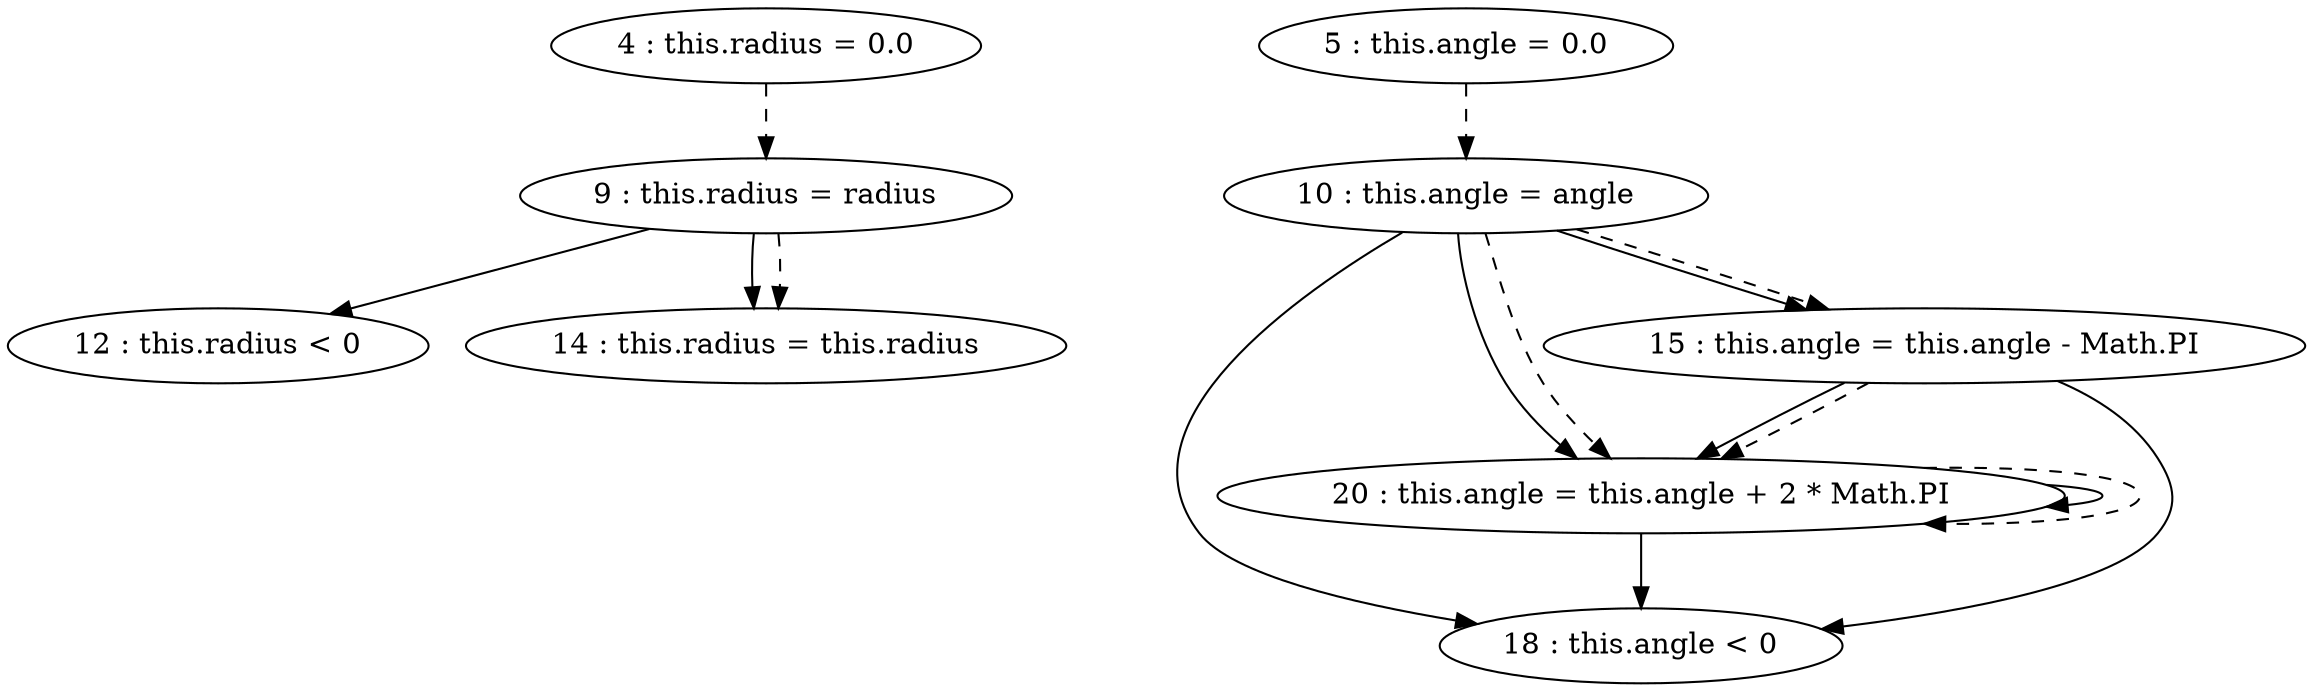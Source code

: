 digraph G {
"4 : this.radius = 0.0"
"4 : this.radius = 0.0" -> "9 : this.radius = radius" [style=dashed]
"5 : this.angle = 0.0"
"5 : this.angle = 0.0" -> "10 : this.angle = angle" [style=dashed]
"9 : this.radius = radius"
"9 : this.radius = radius" -> "12 : this.radius < 0"
"9 : this.radius = radius" -> "14 : this.radius = this.radius"
"9 : this.radius = radius" -> "14 : this.radius = this.radius" [style=dashed]
"10 : this.angle = angle"
"10 : this.angle = angle" -> "18 : this.angle < 0"
"10 : this.angle = angle" -> "20 : this.angle = this.angle + 2 * Math.PI"
"10 : this.angle = angle" -> "15 : this.angle = this.angle - Math.PI"
"10 : this.angle = angle" -> "20 : this.angle = this.angle + 2 * Math.PI" [style=dashed]
"10 : this.angle = angle" -> "15 : this.angle = this.angle - Math.PI" [style=dashed]
"12 : this.radius < 0"
"14 : this.radius = this.radius"
"15 : this.angle = this.angle - Math.PI"
"15 : this.angle = this.angle - Math.PI" -> "18 : this.angle < 0"
"15 : this.angle = this.angle - Math.PI" -> "20 : this.angle = this.angle + 2 * Math.PI"
"15 : this.angle = this.angle - Math.PI" -> "20 : this.angle = this.angle + 2 * Math.PI" [style=dashed]
"18 : this.angle < 0"
"20 : this.angle = this.angle + 2 * Math.PI"
"20 : this.angle = this.angle + 2 * Math.PI" -> "18 : this.angle < 0"
"20 : this.angle = this.angle + 2 * Math.PI" -> "20 : this.angle = this.angle + 2 * Math.PI"
"20 : this.angle = this.angle + 2 * Math.PI" -> "20 : this.angle = this.angle + 2 * Math.PI" [style=dashed]
"18 : this.angle < 0"
}
